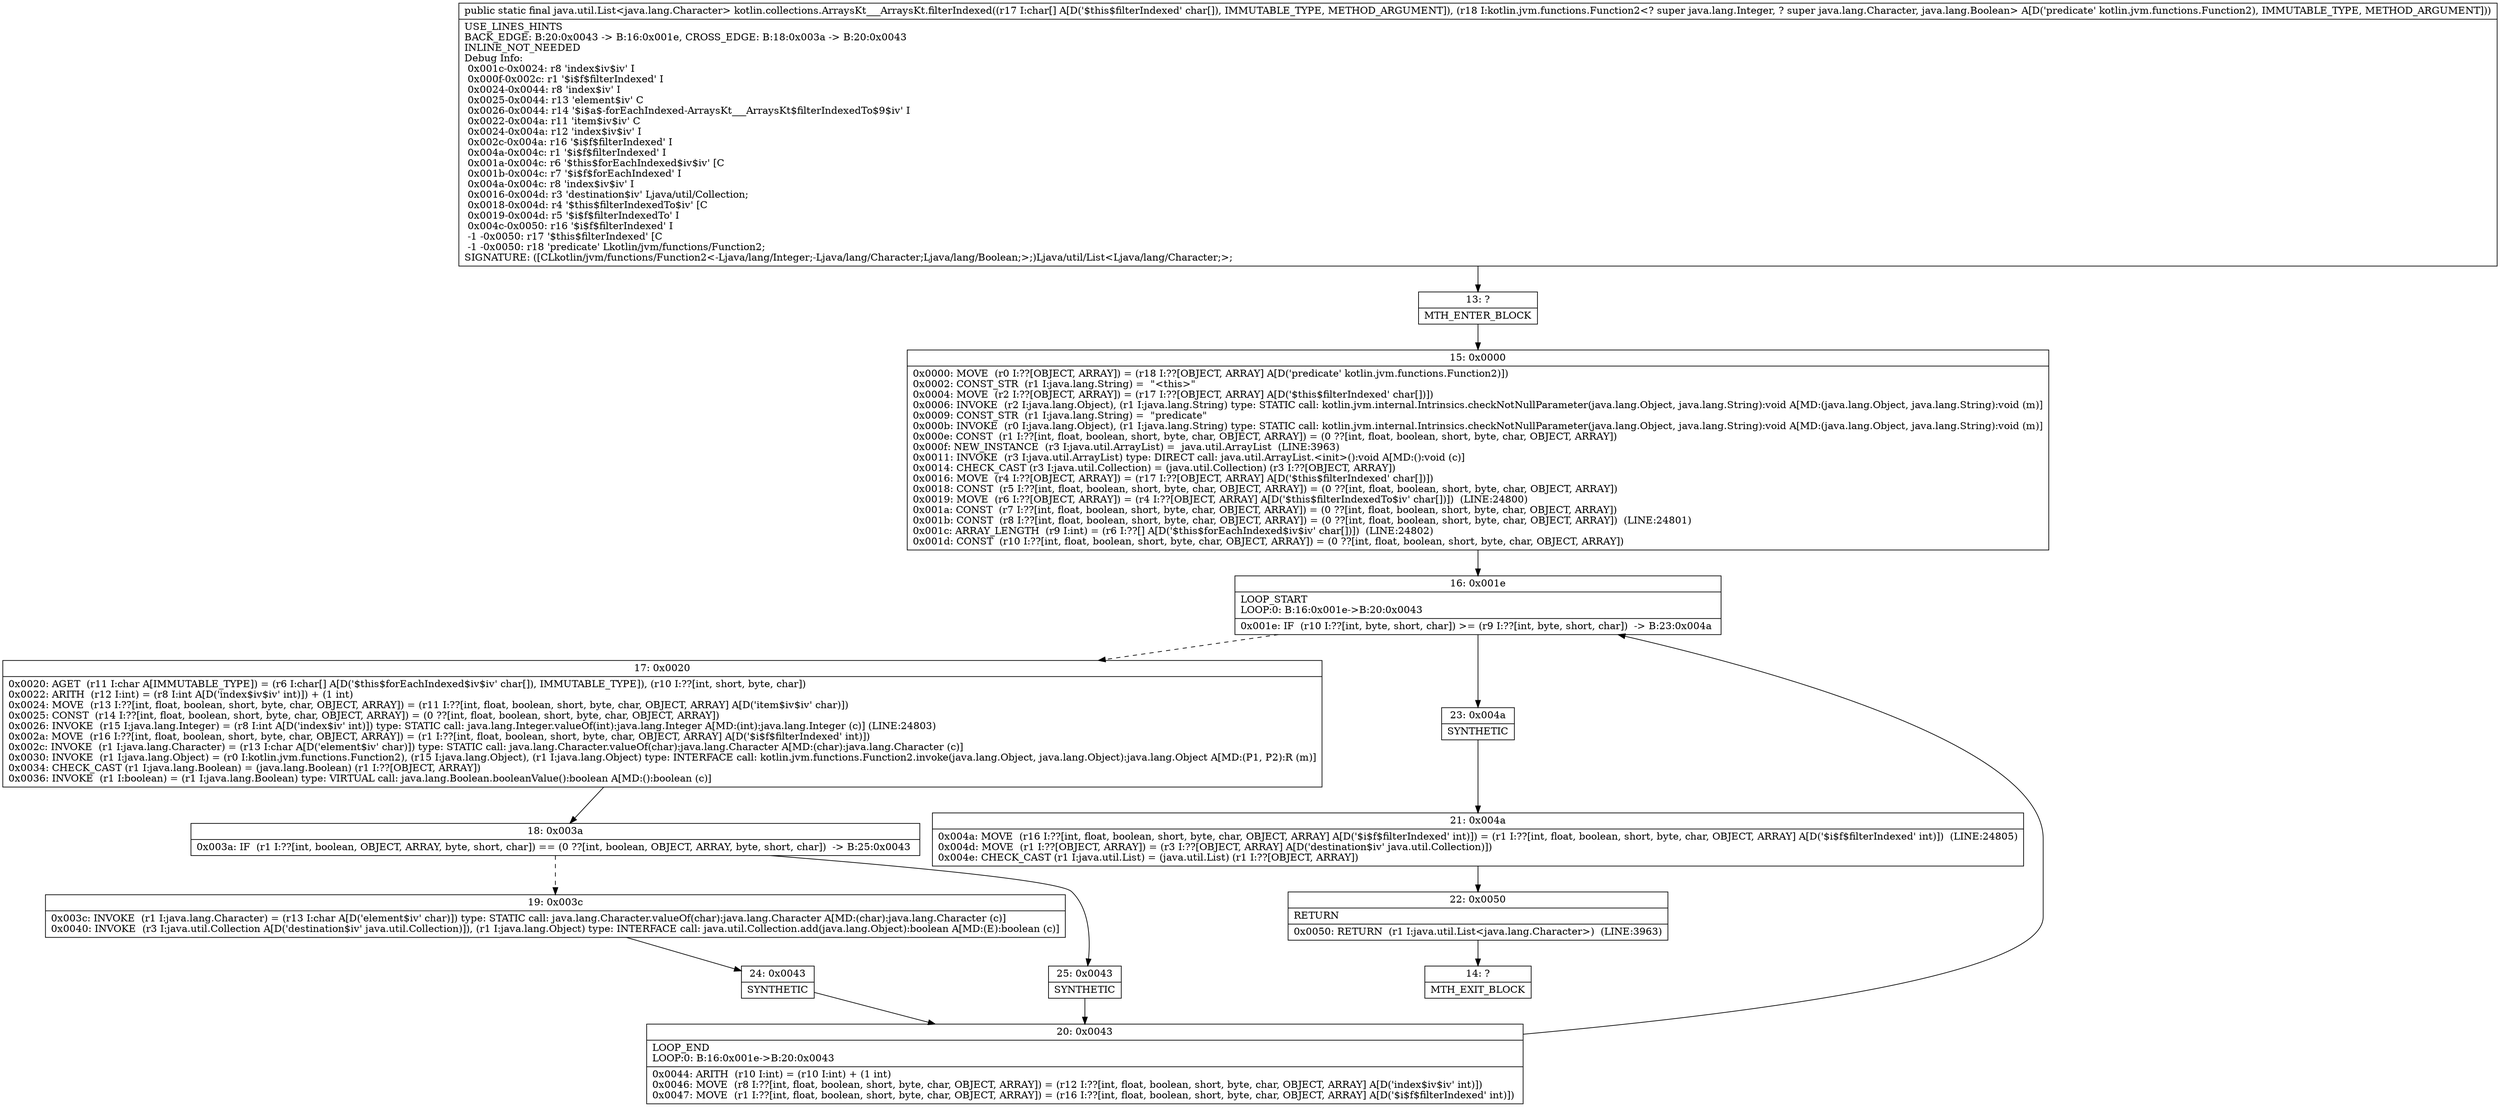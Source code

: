 digraph "CFG forkotlin.collections.ArraysKt___ArraysKt.filterIndexed([CLkotlin\/jvm\/functions\/Function2;)Ljava\/util\/List;" {
Node_13 [shape=record,label="{13\:\ ?|MTH_ENTER_BLOCK\l}"];
Node_15 [shape=record,label="{15\:\ 0x0000|0x0000: MOVE  (r0 I:??[OBJECT, ARRAY]) = (r18 I:??[OBJECT, ARRAY] A[D('predicate' kotlin.jvm.functions.Function2)]) \l0x0002: CONST_STR  (r1 I:java.lang.String) =  \"\<this\>\" \l0x0004: MOVE  (r2 I:??[OBJECT, ARRAY]) = (r17 I:??[OBJECT, ARRAY] A[D('$this$filterIndexed' char[])]) \l0x0006: INVOKE  (r2 I:java.lang.Object), (r1 I:java.lang.String) type: STATIC call: kotlin.jvm.internal.Intrinsics.checkNotNullParameter(java.lang.Object, java.lang.String):void A[MD:(java.lang.Object, java.lang.String):void (m)]\l0x0009: CONST_STR  (r1 I:java.lang.String) =  \"predicate\" \l0x000b: INVOKE  (r0 I:java.lang.Object), (r1 I:java.lang.String) type: STATIC call: kotlin.jvm.internal.Intrinsics.checkNotNullParameter(java.lang.Object, java.lang.String):void A[MD:(java.lang.Object, java.lang.String):void (m)]\l0x000e: CONST  (r1 I:??[int, float, boolean, short, byte, char, OBJECT, ARRAY]) = (0 ??[int, float, boolean, short, byte, char, OBJECT, ARRAY]) \l0x000f: NEW_INSTANCE  (r3 I:java.util.ArrayList) =  java.util.ArrayList  (LINE:3963)\l0x0011: INVOKE  (r3 I:java.util.ArrayList) type: DIRECT call: java.util.ArrayList.\<init\>():void A[MD:():void (c)]\l0x0014: CHECK_CAST (r3 I:java.util.Collection) = (java.util.Collection) (r3 I:??[OBJECT, ARRAY]) \l0x0016: MOVE  (r4 I:??[OBJECT, ARRAY]) = (r17 I:??[OBJECT, ARRAY] A[D('$this$filterIndexed' char[])]) \l0x0018: CONST  (r5 I:??[int, float, boolean, short, byte, char, OBJECT, ARRAY]) = (0 ??[int, float, boolean, short, byte, char, OBJECT, ARRAY]) \l0x0019: MOVE  (r6 I:??[OBJECT, ARRAY]) = (r4 I:??[OBJECT, ARRAY] A[D('$this$filterIndexedTo$iv' char[])])  (LINE:24800)\l0x001a: CONST  (r7 I:??[int, float, boolean, short, byte, char, OBJECT, ARRAY]) = (0 ??[int, float, boolean, short, byte, char, OBJECT, ARRAY]) \l0x001b: CONST  (r8 I:??[int, float, boolean, short, byte, char, OBJECT, ARRAY]) = (0 ??[int, float, boolean, short, byte, char, OBJECT, ARRAY])  (LINE:24801)\l0x001c: ARRAY_LENGTH  (r9 I:int) = (r6 I:??[] A[D('$this$forEachIndexed$iv$iv' char[])])  (LINE:24802)\l0x001d: CONST  (r10 I:??[int, float, boolean, short, byte, char, OBJECT, ARRAY]) = (0 ??[int, float, boolean, short, byte, char, OBJECT, ARRAY]) \l}"];
Node_16 [shape=record,label="{16\:\ 0x001e|LOOP_START\lLOOP:0: B:16:0x001e\-\>B:20:0x0043\l|0x001e: IF  (r10 I:??[int, byte, short, char]) \>= (r9 I:??[int, byte, short, char])  \-\> B:23:0x004a \l}"];
Node_17 [shape=record,label="{17\:\ 0x0020|0x0020: AGET  (r11 I:char A[IMMUTABLE_TYPE]) = (r6 I:char[] A[D('$this$forEachIndexed$iv$iv' char[]), IMMUTABLE_TYPE]), (r10 I:??[int, short, byte, char]) \l0x0022: ARITH  (r12 I:int) = (r8 I:int A[D('index$iv$iv' int)]) + (1 int) \l0x0024: MOVE  (r13 I:??[int, float, boolean, short, byte, char, OBJECT, ARRAY]) = (r11 I:??[int, float, boolean, short, byte, char, OBJECT, ARRAY] A[D('item$iv$iv' char)]) \l0x0025: CONST  (r14 I:??[int, float, boolean, short, byte, char, OBJECT, ARRAY]) = (0 ??[int, float, boolean, short, byte, char, OBJECT, ARRAY]) \l0x0026: INVOKE  (r15 I:java.lang.Integer) = (r8 I:int A[D('index$iv' int)]) type: STATIC call: java.lang.Integer.valueOf(int):java.lang.Integer A[MD:(int):java.lang.Integer (c)] (LINE:24803)\l0x002a: MOVE  (r16 I:??[int, float, boolean, short, byte, char, OBJECT, ARRAY]) = (r1 I:??[int, float, boolean, short, byte, char, OBJECT, ARRAY] A[D('$i$f$filterIndexed' int)]) \l0x002c: INVOKE  (r1 I:java.lang.Character) = (r13 I:char A[D('element$iv' char)]) type: STATIC call: java.lang.Character.valueOf(char):java.lang.Character A[MD:(char):java.lang.Character (c)]\l0x0030: INVOKE  (r1 I:java.lang.Object) = (r0 I:kotlin.jvm.functions.Function2), (r15 I:java.lang.Object), (r1 I:java.lang.Object) type: INTERFACE call: kotlin.jvm.functions.Function2.invoke(java.lang.Object, java.lang.Object):java.lang.Object A[MD:(P1, P2):R (m)]\l0x0034: CHECK_CAST (r1 I:java.lang.Boolean) = (java.lang.Boolean) (r1 I:??[OBJECT, ARRAY]) \l0x0036: INVOKE  (r1 I:boolean) = (r1 I:java.lang.Boolean) type: VIRTUAL call: java.lang.Boolean.booleanValue():boolean A[MD:():boolean (c)]\l}"];
Node_18 [shape=record,label="{18\:\ 0x003a|0x003a: IF  (r1 I:??[int, boolean, OBJECT, ARRAY, byte, short, char]) == (0 ??[int, boolean, OBJECT, ARRAY, byte, short, char])  \-\> B:25:0x0043 \l}"];
Node_19 [shape=record,label="{19\:\ 0x003c|0x003c: INVOKE  (r1 I:java.lang.Character) = (r13 I:char A[D('element$iv' char)]) type: STATIC call: java.lang.Character.valueOf(char):java.lang.Character A[MD:(char):java.lang.Character (c)]\l0x0040: INVOKE  (r3 I:java.util.Collection A[D('destination$iv' java.util.Collection)]), (r1 I:java.lang.Object) type: INTERFACE call: java.util.Collection.add(java.lang.Object):boolean A[MD:(E):boolean (c)]\l}"];
Node_24 [shape=record,label="{24\:\ 0x0043|SYNTHETIC\l}"];
Node_20 [shape=record,label="{20\:\ 0x0043|LOOP_END\lLOOP:0: B:16:0x001e\-\>B:20:0x0043\l|0x0044: ARITH  (r10 I:int) = (r10 I:int) + (1 int) \l0x0046: MOVE  (r8 I:??[int, float, boolean, short, byte, char, OBJECT, ARRAY]) = (r12 I:??[int, float, boolean, short, byte, char, OBJECT, ARRAY] A[D('index$iv$iv' int)]) \l0x0047: MOVE  (r1 I:??[int, float, boolean, short, byte, char, OBJECT, ARRAY]) = (r16 I:??[int, float, boolean, short, byte, char, OBJECT, ARRAY] A[D('$i$f$filterIndexed' int)]) \l}"];
Node_25 [shape=record,label="{25\:\ 0x0043|SYNTHETIC\l}"];
Node_23 [shape=record,label="{23\:\ 0x004a|SYNTHETIC\l}"];
Node_21 [shape=record,label="{21\:\ 0x004a|0x004a: MOVE  (r16 I:??[int, float, boolean, short, byte, char, OBJECT, ARRAY] A[D('$i$f$filterIndexed' int)]) = (r1 I:??[int, float, boolean, short, byte, char, OBJECT, ARRAY] A[D('$i$f$filterIndexed' int)])  (LINE:24805)\l0x004d: MOVE  (r1 I:??[OBJECT, ARRAY]) = (r3 I:??[OBJECT, ARRAY] A[D('destination$iv' java.util.Collection)]) \l0x004e: CHECK_CAST (r1 I:java.util.List) = (java.util.List) (r1 I:??[OBJECT, ARRAY]) \l}"];
Node_22 [shape=record,label="{22\:\ 0x0050|RETURN\l|0x0050: RETURN  (r1 I:java.util.List\<java.lang.Character\>)  (LINE:3963)\l}"];
Node_14 [shape=record,label="{14\:\ ?|MTH_EXIT_BLOCK\l}"];
MethodNode[shape=record,label="{public static final java.util.List\<java.lang.Character\> kotlin.collections.ArraysKt___ArraysKt.filterIndexed((r17 I:char[] A[D('$this$filterIndexed' char[]), IMMUTABLE_TYPE, METHOD_ARGUMENT]), (r18 I:kotlin.jvm.functions.Function2\<? super java.lang.Integer, ? super java.lang.Character, java.lang.Boolean\> A[D('predicate' kotlin.jvm.functions.Function2), IMMUTABLE_TYPE, METHOD_ARGUMENT]))  | USE_LINES_HINTS\lBACK_EDGE: B:20:0x0043 \-\> B:16:0x001e, CROSS_EDGE: B:18:0x003a \-\> B:20:0x0043\lINLINE_NOT_NEEDED\lDebug Info:\l  0x001c\-0x0024: r8 'index$iv$iv' I\l  0x000f\-0x002c: r1 '$i$f$filterIndexed' I\l  0x0024\-0x0044: r8 'index$iv' I\l  0x0025\-0x0044: r13 'element$iv' C\l  0x0026\-0x0044: r14 '$i$a$\-forEachIndexed\-ArraysKt___ArraysKt$filterIndexedTo$9$iv' I\l  0x0022\-0x004a: r11 'item$iv$iv' C\l  0x0024\-0x004a: r12 'index$iv$iv' I\l  0x002c\-0x004a: r16 '$i$f$filterIndexed' I\l  0x004a\-0x004c: r1 '$i$f$filterIndexed' I\l  0x001a\-0x004c: r6 '$this$forEachIndexed$iv$iv' [C\l  0x001b\-0x004c: r7 '$i$f$forEachIndexed' I\l  0x004a\-0x004c: r8 'index$iv$iv' I\l  0x0016\-0x004d: r3 'destination$iv' Ljava\/util\/Collection;\l  0x0018\-0x004d: r4 '$this$filterIndexedTo$iv' [C\l  0x0019\-0x004d: r5 '$i$f$filterIndexedTo' I\l  0x004c\-0x0050: r16 '$i$f$filterIndexed' I\l  \-1 \-0x0050: r17 '$this$filterIndexed' [C\l  \-1 \-0x0050: r18 'predicate' Lkotlin\/jvm\/functions\/Function2;\lSIGNATURE: ([CLkotlin\/jvm\/functions\/Function2\<\-Ljava\/lang\/Integer;\-Ljava\/lang\/Character;Ljava\/lang\/Boolean;\>;)Ljava\/util\/List\<Ljava\/lang\/Character;\>;\l}"];
MethodNode -> Node_13;Node_13 -> Node_15;
Node_15 -> Node_16;
Node_16 -> Node_17[style=dashed];
Node_16 -> Node_23;
Node_17 -> Node_18;
Node_18 -> Node_19[style=dashed];
Node_18 -> Node_25;
Node_19 -> Node_24;
Node_24 -> Node_20;
Node_20 -> Node_16;
Node_25 -> Node_20;
Node_23 -> Node_21;
Node_21 -> Node_22;
Node_22 -> Node_14;
}

